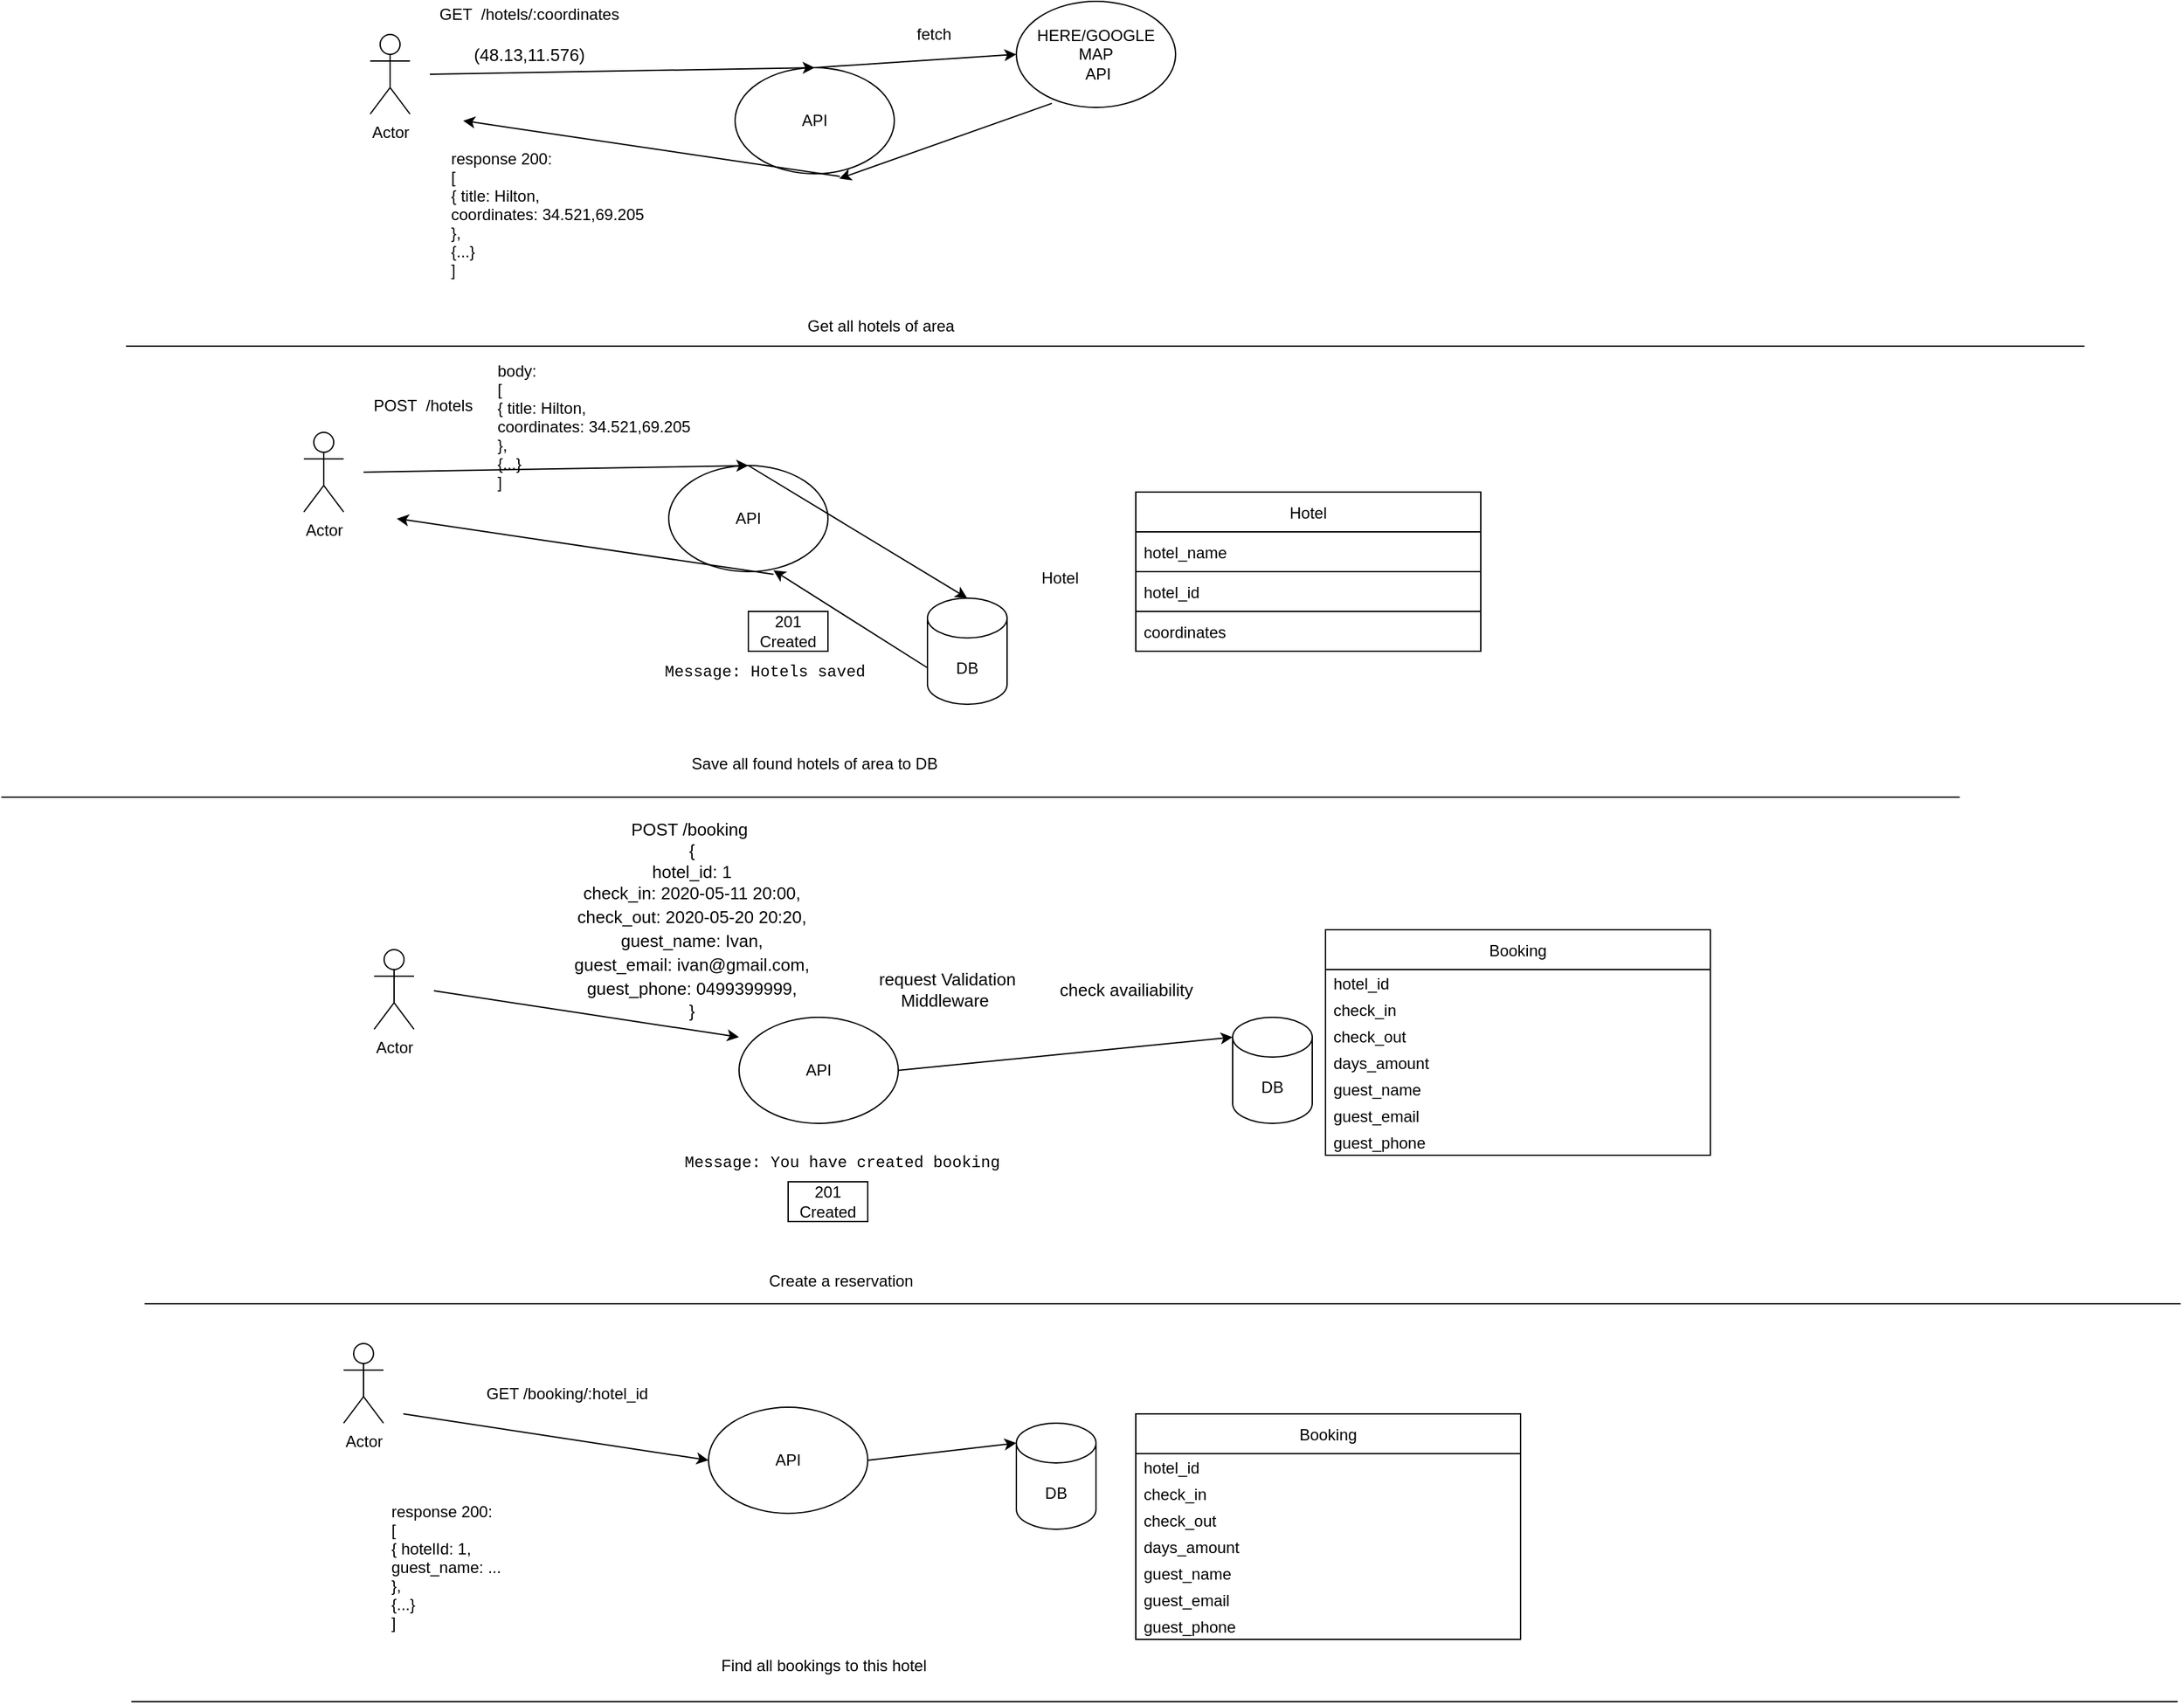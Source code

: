 <mxfile version="16.4.0" type="device"><diagram id="ATHjyOl39RNGTqojgl77" name="Страница 1"><mxGraphModel dx="4726" dy="905" grid="1" gridSize="10" guides="1" tooltips="1" connect="1" arrows="1" fold="1" page="1" pageScale="1" pageWidth="3300" pageHeight="2339" math="0" shadow="0"><root><mxCell id="0"/><mxCell id="1" parent="0"/><mxCell id="H8tYQLbt_klwQBrZc8JT-2" value="Booking" style="swimlane;fontStyle=0;childLayout=stackLayout;horizontal=1;startSize=30;horizontalStack=0;resizeParent=1;resizeParentMax=0;resizeLast=0;collapsible=1;marginBottom=0;fillColor=#FFFFFF;strokeColor=#000000;" parent="1" vertex="1"><mxGeometry x="900" y="720" width="290" height="170" as="geometry"/></mxCell><mxCell id="H8tYQLbt_klwQBrZc8JT-3" value="hotel_id" style="text;strokeColor=none;fillColor=none;align=left;verticalAlign=middle;spacingLeft=4;spacingRight=4;overflow=hidden;points=[[0,0.5],[1,0.5]];portConstraint=eastwest;rotatable=0;" parent="H8tYQLbt_klwQBrZc8JT-2" vertex="1"><mxGeometry y="30" width="290" height="20" as="geometry"/></mxCell><mxCell id="H8tYQLbt_klwQBrZc8JT-19" value="check_in" style="text;strokeColor=none;fillColor=none;align=left;verticalAlign=middle;spacingLeft=4;spacingRight=4;overflow=hidden;points=[[0,0.5],[1,0.5]];portConstraint=eastwest;rotatable=0;" parent="H8tYQLbt_klwQBrZc8JT-2" vertex="1"><mxGeometry y="50" width="290" height="20" as="geometry"/></mxCell><mxCell id="H8tYQLbt_klwQBrZc8JT-4" value="check_out" style="text;strokeColor=none;fillColor=none;align=left;verticalAlign=middle;spacingLeft=4;spacingRight=4;overflow=hidden;points=[[0,0.5],[1,0.5]];portConstraint=eastwest;rotatable=0;" parent="H8tYQLbt_klwQBrZc8JT-2" vertex="1"><mxGeometry y="70" width="290" height="20" as="geometry"/></mxCell><mxCell id="H8tYQLbt_klwQBrZc8JT-5" value="days_amount " style="text;strokeColor=none;fillColor=none;align=left;verticalAlign=middle;spacingLeft=4;spacingRight=4;overflow=hidden;points=[[0,0.5],[1,0.5]];portConstraint=eastwest;rotatable=0;" parent="H8tYQLbt_klwQBrZc8JT-2" vertex="1"><mxGeometry y="90" width="290" height="20" as="geometry"/></mxCell><mxCell id="H8tYQLbt_klwQBrZc8JT-6" value="guest_name" style="text;strokeColor=none;fillColor=none;align=left;verticalAlign=middle;spacingLeft=4;spacingRight=4;overflow=hidden;points=[[0,0.5],[1,0.5]];portConstraint=eastwest;rotatable=0;" parent="H8tYQLbt_klwQBrZc8JT-2" vertex="1"><mxGeometry y="110" width="290" height="20" as="geometry"/></mxCell><mxCell id="H8tYQLbt_klwQBrZc8JT-7" value="guest_email" style="text;strokeColor=none;fillColor=none;align=left;verticalAlign=middle;spacingLeft=4;spacingRight=4;overflow=hidden;points=[[0,0.5],[1,0.5]];portConstraint=eastwest;rotatable=0;" parent="H8tYQLbt_klwQBrZc8JT-2" vertex="1"><mxGeometry y="130" width="290" height="20" as="geometry"/></mxCell><mxCell id="H8tYQLbt_klwQBrZc8JT-8" value="guest_phone" style="text;strokeColor=none;fillColor=none;align=left;verticalAlign=middle;spacingLeft=4;spacingRight=4;overflow=hidden;points=[[0,0.5],[1,0.5]];portConstraint=eastwest;rotatable=0;" parent="H8tYQLbt_klwQBrZc8JT-2" vertex="1"><mxGeometry y="150" width="290" height="20" as="geometry"/></mxCell><mxCell id="H8tYQLbt_klwQBrZc8JT-21" value="API" style="ellipse;whiteSpace=wrap;html=1;" parent="1" vertex="1"><mxGeometry x="455" y="70" width="120" height="80" as="geometry"/></mxCell><mxCell id="H8tYQLbt_klwQBrZc8JT-22" value="" style="endArrow=classic;html=1;rounded=0;exitX=1;exitY=0.75;exitDx=0;exitDy=0;entryX=0.5;entryY=0;entryDx=0;entryDy=0;" parent="1" target="H8tYQLbt_klwQBrZc8JT-21" edge="1"><mxGeometry width="50" height="50" relative="1" as="geometry"><mxPoint x="225" y="75" as="sourcePoint"/><mxPoint x="315" y="160" as="targetPoint"/></mxGeometry></mxCell><mxCell id="H8tYQLbt_klwQBrZc8JT-23" value="GET&amp;nbsp; /hotels/:coordinates&lt;br&gt;&lt;font style=&quot;font-size: 13px&quot;&gt;&lt;br&gt;(48.13,11.576)&lt;/font&gt;" style="text;html=1;strokeColor=none;fillColor=none;align=center;verticalAlign=middle;whiteSpace=wrap;rounded=0;" parent="1" vertex="1"><mxGeometry x="190" y="30" width="220" height="30" as="geometry"/></mxCell><mxCell id="H8tYQLbt_klwQBrZc8JT-24" value="HERE/GOOGLE MAP&lt;br&gt;&amp;nbsp;API" style="ellipse;whiteSpace=wrap;html=1;" parent="1" vertex="1"><mxGeometry x="667" y="20" width="120" height="80" as="geometry"/></mxCell><mxCell id="H8tYQLbt_klwQBrZc8JT-25" value="" style="endArrow=classic;html=1;rounded=0;exitX=0.5;exitY=0;exitDx=0;exitDy=0;entryX=0;entryY=0.5;entryDx=0;entryDy=0;" parent="1" source="H8tYQLbt_klwQBrZc8JT-21" target="H8tYQLbt_klwQBrZc8JT-24" edge="1"><mxGeometry width="50" height="50" relative="1" as="geometry"><mxPoint x="610" y="115" as="sourcePoint"/><mxPoint x="840" y="150" as="targetPoint"/></mxGeometry></mxCell><mxCell id="H8tYQLbt_klwQBrZc8JT-26" value="fetch" style="text;html=1;strokeColor=none;fillColor=none;align=center;verticalAlign=middle;whiteSpace=wrap;rounded=0;" parent="1" vertex="1"><mxGeometry x="575" y="30" width="60" height="30" as="geometry"/></mxCell><mxCell id="H8tYQLbt_klwQBrZc8JT-30" value="Actor" style="shape=umlActor;verticalLabelPosition=bottom;verticalAlign=top;html=1;outlineConnect=0;" parent="1" vertex="1"><mxGeometry x="180" y="45" width="30" height="60" as="geometry"/></mxCell><mxCell id="H8tYQLbt_klwQBrZc8JT-34" value="" style="endArrow=classic;html=1;rounded=0;exitX=0.658;exitY=1.025;exitDx=0;exitDy=0;exitPerimeter=0;" parent="1" source="H8tYQLbt_klwQBrZc8JT-21" edge="1"><mxGeometry width="50" height="50" relative="1" as="geometry"><mxPoint x="440" y="300" as="sourcePoint"/><mxPoint x="250" y="110" as="targetPoint"/></mxGeometry></mxCell><mxCell id="H8tYQLbt_klwQBrZc8JT-36" value="API" style="ellipse;whiteSpace=wrap;html=1;" parent="1" vertex="1"><mxGeometry x="458" y="786" width="120" height="80" as="geometry"/></mxCell><mxCell id="H8tYQLbt_klwQBrZc8JT-37" value="" style="endArrow=classic;html=1;rounded=0;exitX=1;exitY=0.75;exitDx=0;exitDy=0;entryX=0;entryY=0.5;entryDx=0;entryDy=0;" parent="1" edge="1"><mxGeometry width="50" height="50" relative="1" as="geometry"><mxPoint x="228" y="766" as="sourcePoint"/><mxPoint x="458" y="801" as="targetPoint"/></mxGeometry></mxCell><mxCell id="H8tYQLbt_klwQBrZc8JT-43" value="DB" style="shape=cylinder3;whiteSpace=wrap;html=1;boundedLbl=1;backgroundOutline=1;size=15;" parent="1" vertex="1"><mxGeometry x="830" y="786" width="60" height="80" as="geometry"/></mxCell><mxCell id="H8tYQLbt_klwQBrZc8JT-45" value="Actor" style="shape=umlActor;verticalLabelPosition=bottom;verticalAlign=top;html=1;outlineConnect=0;" parent="1" vertex="1"><mxGeometry x="183" y="735" width="30" height="60" as="geometry"/></mxCell><mxCell id="H8tYQLbt_klwQBrZc8JT-50" value="" style="endArrow=none;html=1;rounded=0;" parent="1" edge="1"><mxGeometry width="50" height="50" relative="1" as="geometry"><mxPoint x="-4" y="280" as="sourcePoint"/><mxPoint x="1472" y="280" as="targetPoint"/></mxGeometry></mxCell><mxCell id="H8tYQLbt_klwQBrZc8JT-52" value="" style="endArrow=classic;html=1;rounded=0;exitX=1;exitY=0.5;exitDx=0;exitDy=0;entryX=0;entryY=0;entryDx=0;entryDy=15;entryPerimeter=0;" parent="1" source="H8tYQLbt_klwQBrZc8JT-36" target="H8tYQLbt_klwQBrZc8JT-43" edge="1"><mxGeometry width="50" height="50" relative="1" as="geometry"><mxPoint x="440" y="952" as="sourcePoint"/><mxPoint x="660" y="808" as="targetPoint"/></mxGeometry></mxCell><mxCell id="H8tYQLbt_klwQBrZc8JT-54" value="" style="endArrow=none;html=1;rounded=0;" parent="1" edge="1"><mxGeometry width="50" height="50" relative="1" as="geometry"><mxPoint x="10" y="1002" as="sourcePoint"/><mxPoint x="1544.444" y="1002" as="targetPoint"/></mxGeometry></mxCell><mxCell id="H8tYQLbt_klwQBrZc8JT-64" value="API" style="ellipse;whiteSpace=wrap;html=1;" parent="1" vertex="1"><mxGeometry x="435" y="1080" width="120" height="80" as="geometry"/></mxCell><mxCell id="H8tYQLbt_klwQBrZc8JT-65" value="" style="endArrow=classic;html=1;rounded=0;exitX=1;exitY=0.75;exitDx=0;exitDy=0;entryX=0;entryY=0.5;entryDx=0;entryDy=0;" parent="1" target="H8tYQLbt_klwQBrZc8JT-64" edge="1"><mxGeometry width="50" height="50" relative="1" as="geometry"><mxPoint x="205" y="1085" as="sourcePoint"/><mxPoint x="295" y="1170" as="targetPoint"/></mxGeometry></mxCell><mxCell id="H8tYQLbt_klwQBrZc8JT-66" value="DB" style="shape=cylinder3;whiteSpace=wrap;html=1;boundedLbl=1;backgroundOutline=1;size=15;" parent="1" vertex="1"><mxGeometry x="667" y="1092" width="60" height="80" as="geometry"/></mxCell><mxCell id="H8tYQLbt_klwQBrZc8JT-67" value="Actor" style="shape=umlActor;verticalLabelPosition=bottom;verticalAlign=top;html=1;outlineConnect=0;" parent="1" vertex="1"><mxGeometry x="160" y="1032" width="30" height="60" as="geometry"/></mxCell><mxCell id="H8tYQLbt_klwQBrZc8JT-68" value="GET /booking/:hotel_id" style="text;html=1;strokeColor=none;fillColor=none;align=center;verticalAlign=middle;whiteSpace=wrap;rounded=0;" parent="1" vertex="1"><mxGeometry x="222" y="1055" width="213" height="30" as="geometry"/></mxCell><mxCell id="H8tYQLbt_klwQBrZc8JT-69" value="" style="endArrow=classic;html=1;rounded=0;exitX=1;exitY=0.5;exitDx=0;exitDy=0;entryX=0;entryY=0;entryDx=0;entryDy=15;entryPerimeter=0;" parent="1" source="H8tYQLbt_klwQBrZc8JT-64" target="H8tYQLbt_klwQBrZc8JT-66" edge="1"><mxGeometry width="50" height="50" relative="1" as="geometry"><mxPoint x="417" y="1264" as="sourcePoint"/><mxPoint x="637" y="1120" as="targetPoint"/></mxGeometry></mxCell><mxCell id="H8tYQLbt_klwQBrZc8JT-71" value="" style="endArrow=none;html=1;rounded=0;" parent="1" edge="1"><mxGeometry width="50" height="50" relative="1" as="geometry"><mxPoint y="1302" as="sourcePoint"/><mxPoint x="1542.222" y="1302" as="targetPoint"/></mxGeometry></mxCell><mxCell id="H8tYQLbt_klwQBrZc8JT-72" value="Hotel" style="swimlane;fontStyle=0;childLayout=stackLayout;horizontal=1;startSize=30;horizontalStack=0;resizeParent=1;resizeParentMax=0;resizeLast=0;collapsible=1;marginBottom=0;fillColor=none;strokeColor=#000000;" parent="1" vertex="1"><mxGeometry x="757" y="390" width="260" height="120" as="geometry"><mxRectangle x="760" y="480" width="70" height="30" as="alternateBounds"/></mxGeometry></mxCell><mxCell id="H8tYQLbt_klwQBrZc8JT-73" value="hotel_name" style="text;strokeColor=#000000;fillColor=none;align=left;verticalAlign=middle;spacingLeft=4;spacingRight=4;overflow=hidden;points=[[0,0.5],[1,0.5]];portConstraint=eastwest;rotatable=0;" parent="H8tYQLbt_klwQBrZc8JT-72" vertex="1"><mxGeometry y="30" width="260" height="30" as="geometry"/></mxCell><mxCell id="H8tYQLbt_klwQBrZc8JT-74" value="hotel_id" style="text;strokeColor=none;fillColor=none;align=left;verticalAlign=middle;spacingLeft=4;spacingRight=4;overflow=hidden;points=[[0,0.5],[1,0.5]];portConstraint=eastwest;rotatable=0;" parent="H8tYQLbt_klwQBrZc8JT-72" vertex="1"><mxGeometry y="60" width="260" height="30" as="geometry"/></mxCell><mxCell id="VETFk7P5w_ZGPox7ppAR-6" value="coordinates" style="text;strokeColor=#000000;fillColor=none;align=left;verticalAlign=middle;spacingLeft=4;spacingRight=4;overflow=hidden;points=[[0,0.5],[1,0.5]];portConstraint=eastwest;rotatable=0;" parent="H8tYQLbt_klwQBrZc8JT-72" vertex="1"><mxGeometry y="90" width="260" height="30" as="geometry"/></mxCell><mxCell id="H8tYQLbt_klwQBrZc8JT-75" value="API" style="ellipse;whiteSpace=wrap;html=1;" parent="1" vertex="1"><mxGeometry x="405" y="370" width="120" height="80" as="geometry"/></mxCell><mxCell id="H8tYQLbt_klwQBrZc8JT-76" value="" style="endArrow=classic;html=1;rounded=0;exitX=1;exitY=0.75;exitDx=0;exitDy=0;entryX=0.5;entryY=0;entryDx=0;entryDy=0;" parent="1" target="H8tYQLbt_klwQBrZc8JT-75" edge="1"><mxGeometry width="50" height="50" relative="1" as="geometry"><mxPoint x="175.0" y="375" as="sourcePoint"/><mxPoint x="265" y="460" as="targetPoint"/></mxGeometry></mxCell><mxCell id="H8tYQLbt_klwQBrZc8JT-77" value="POST&amp;nbsp; /hotels" style="text;html=1;strokeColor=none;fillColor=none;align=center;verticalAlign=middle;whiteSpace=wrap;rounded=0;" parent="1" vertex="1"><mxGeometry x="110" y="310" width="220" height="30" as="geometry"/></mxCell><mxCell id="H8tYQLbt_klwQBrZc8JT-79" value="" style="endArrow=classic;html=1;rounded=0;exitX=0.5;exitY=0;exitDx=0;exitDy=0;entryX=0.5;entryY=0;entryDx=0;entryDy=0;entryPerimeter=0;" parent="1" source="H8tYQLbt_klwQBrZc8JT-75" target="H8tYQLbt_klwQBrZc8JT-82" edge="1"><mxGeometry width="50" height="50" relative="1" as="geometry"><mxPoint x="560" y="415" as="sourcePoint"/><mxPoint x="640" y="350" as="targetPoint"/></mxGeometry></mxCell><mxCell id="H8tYQLbt_klwQBrZc8JT-82" value="DB" style="shape=cylinder3;whiteSpace=wrap;html=1;boundedLbl=1;backgroundOutline=1;size=15;" parent="1" vertex="1"><mxGeometry x="600" y="470" width="60" height="80" as="geometry"/></mxCell><mxCell id="H8tYQLbt_klwQBrZc8JT-83" value="Hotel" style="text;html=1;strokeColor=none;fillColor=none;align=center;verticalAlign=middle;whiteSpace=wrap;rounded=0;" parent="1" vertex="1"><mxGeometry x="670" y="440" width="60" height="30" as="geometry"/></mxCell><mxCell id="H8tYQLbt_klwQBrZc8JT-84" value="Actor" style="shape=umlActor;verticalLabelPosition=bottom;verticalAlign=top;html=1;outlineConnect=0;" parent="1" vertex="1"><mxGeometry x="130" y="345" width="30" height="60" as="geometry"/></mxCell><mxCell id="H8tYQLbt_klwQBrZc8JT-86" value="" style="endArrow=classic;html=1;rounded=0;exitX=0;exitY=0;exitDx=0;exitDy=52.5;exitPerimeter=0;entryX=0.658;entryY=0.988;entryDx=0;entryDy=0;entryPerimeter=0;" parent="1" source="H8tYQLbt_klwQBrZc8JT-82" target="H8tYQLbt_klwQBrZc8JT-75" edge="1"><mxGeometry width="50" height="50" relative="1" as="geometry"><mxPoint x="390" y="600" as="sourcePoint"/><mxPoint x="440" y="550" as="targetPoint"/></mxGeometry></mxCell><mxCell id="H8tYQLbt_klwQBrZc8JT-87" value="201 Created" style="text;html=1;strokeColor=#000000;fillColor=none;align=center;verticalAlign=middle;whiteSpace=wrap;rounded=0;" parent="1" vertex="1"><mxGeometry x="465" y="480" width="60" height="30" as="geometry"/></mxCell><mxCell id="H8tYQLbt_klwQBrZc8JT-88" value="" style="endArrow=classic;html=1;rounded=0;exitX=0.658;exitY=1.025;exitDx=0;exitDy=0;exitPerimeter=0;" parent="1" source="H8tYQLbt_klwQBrZc8JT-75" edge="1"><mxGeometry width="50" height="50" relative="1" as="geometry"><mxPoint x="390" y="600" as="sourcePoint"/><mxPoint x="200.0" y="410" as="targetPoint"/></mxGeometry></mxCell><mxCell id="H8tYQLbt_klwQBrZc8JT-89" value="" style="endArrow=none;html=1;rounded=0;" parent="1" edge="1"><mxGeometry width="50" height="50" relative="1" as="geometry"><mxPoint x="-98" y="620" as="sourcePoint"/><mxPoint x="1378" y="620" as="targetPoint"/></mxGeometry></mxCell><mxCell id="H8tYQLbt_klwQBrZc8JT-90" value="" style="endArrow=classic;html=1;rounded=0;exitX=0.223;exitY=0.962;exitDx=0;exitDy=0;exitPerimeter=0;entryX=0.654;entryY=1.046;entryDx=0;entryDy=0;entryPerimeter=0;" parent="1" source="H8tYQLbt_klwQBrZc8JT-24" target="H8tYQLbt_klwQBrZc8JT-21" edge="1"><mxGeometry width="50" height="50" relative="1" as="geometry"><mxPoint x="500" y="280" as="sourcePoint"/><mxPoint x="550" y="230" as="targetPoint"/></mxGeometry></mxCell><mxCell id="H8tYQLbt_klwQBrZc8JT-91" value="response 200:&#10;[&#10;{ title: Hilton,&#10;coordinates: 34.521,69.205 &#10;},&#10;{...}&#10;]" style="text;strokeColor=none;fillColor=none;align=left;verticalAlign=middle;spacingLeft=4;spacingRight=4;overflow=hidden;points=[[0,0.5],[1,0.5]];portConstraint=eastwest;rotatable=0;fontColor=#000000;" parent="1" vertex="1"><mxGeometry x="235" y="120" width="290" height="120" as="geometry"/></mxCell><mxCell id="H8tYQLbt_klwQBrZc8JT-92" value="Get all hotels of area" style="text;html=1;strokeColor=none;fillColor=none;align=center;verticalAlign=middle;whiteSpace=wrap;rounded=0;" parent="1" vertex="1"><mxGeometry x="360" y="250" width="410" height="30" as="geometry"/></mxCell><mxCell id="H8tYQLbt_klwQBrZc8JT-93" value="Save all found hotels of area to DB" style="text;html=1;strokeColor=none;fillColor=none;align=center;verticalAlign=middle;whiteSpace=wrap;rounded=0;" parent="1" vertex="1"><mxGeometry x="310" y="580" width="410" height="30" as="geometry"/></mxCell><mxCell id="H8tYQLbt_klwQBrZc8JT-95" value="Create a reservation" style="text;html=1;strokeColor=none;fillColor=none;align=center;verticalAlign=middle;whiteSpace=wrap;rounded=0;" parent="1" vertex="1"><mxGeometry x="330" y="970" width="410" height="30" as="geometry"/></mxCell><mxCell id="H8tYQLbt_klwQBrZc8JT-96" value="Find all bookings to this hotel" style="text;html=1;strokeColor=none;fillColor=none;align=center;verticalAlign=middle;whiteSpace=wrap;rounded=0;" parent="1" vertex="1"><mxGeometry x="317" y="1260" width="410" height="30" as="geometry"/></mxCell><mxCell id="VETFk7P5w_ZGPox7ppAR-10" value="&lt;font style=&quot;font-size: 13px&quot;&gt;POST /booking&amp;nbsp;&lt;br&gt;{&lt;br&gt;hotel_id: 1&lt;br&gt;&lt;/font&gt;&lt;div style=&quot;line-height: 18px ; font-size: 13px&quot;&gt;&lt;div&gt;&lt;font style=&quot;font-size: 13px&quot;&gt;check_in: 2020-05-11 20:00,&lt;/font&gt;&lt;/div&gt;&lt;div&gt;&lt;font style=&quot;font-size: 13px&quot;&gt;check_out: 2020-05-20 20:20,&lt;br&gt;&lt;/font&gt;&lt;/div&gt;&lt;div&gt;&lt;font style=&quot;font-size: 13px&quot;&gt;guest_name: Ivan,&lt;/font&gt;&lt;/div&gt;&lt;div&gt;&lt;font style=&quot;font-size: 13px&quot;&gt;guest_email: ivan@gmail.com,&lt;/font&gt;&lt;/div&gt;&lt;div&gt;&lt;font style=&quot;font-size: 13px&quot;&gt;guest_phone: 0499399999,&lt;/font&gt;&lt;/div&gt;&lt;/div&gt;&lt;span style=&quot;font-size: 13px&quot;&gt;&lt;font style=&quot;font-size: 13px&quot;&gt;    }&lt;/font&gt;&lt;/span&gt;" style="text;html=1;strokeColor=none;fillColor=none;align=center;verticalAlign=middle;whiteSpace=wrap;rounded=0;opacity=0;" parent="1" vertex="1"><mxGeometry x="210" y="659" width="425" height="108" as="geometry"/></mxCell><mxCell id="VETFk7P5w_ZGPox7ppAR-12" value="201 Created" style="text;html=1;strokeColor=#000000;fillColor=#FFFFFF;align=center;verticalAlign=middle;whiteSpace=wrap;rounded=0;" parent="1" vertex="1"><mxGeometry x="495" y="910" width="60" height="30" as="geometry"/></mxCell><mxCell id="yHt11auWxYJkolNNhwEE-4" value="body:&#10;[&#10;{ title: Hilton,&#10;coordinates: 34.521,69.205 &#10;},&#10;{...}&#10;]" style="text;strokeColor=none;fillColor=none;align=left;verticalAlign=middle;spacingLeft=4;spacingRight=4;overflow=hidden;points=[[0,0.5],[1,0.5]];portConstraint=eastwest;rotatable=0;fontColor=#000000;" vertex="1" parent="1"><mxGeometry x="270" y="280" width="290" height="120" as="geometry"/></mxCell><mxCell id="yHt11auWxYJkolNNhwEE-5" value="&lt;div style=&quot;font-family: &amp;#34;menlo&amp;#34; , &amp;#34;monaco&amp;#34; , &amp;#34;courier new&amp;#34; , monospace ; font-weight: normal ; font-size: 12px ; line-height: 18px&quot;&gt;&lt;div&gt;&lt;span style=&quot;background-color: rgb(255 , 255 , 255)&quot;&gt;Message: Hotels saved&lt;/span&gt;&lt;/div&gt;&lt;/div&gt;" style="text;whiteSpace=wrap;html=1;fontSize=13;fontColor=#000000;" vertex="1" parent="1"><mxGeometry x="400" y="510" width="155" height="30" as="geometry"/></mxCell><mxCell id="yHt11auWxYJkolNNhwEE-7" value="request Validation&lt;br&gt;Middleware&amp;nbsp;" style="rounded=0;whiteSpace=wrap;html=1;labelBackgroundColor=none;fontSize=13;fontColor=#000000;strokeColor=default;fillColor=none;opacity=0;" vertex="1" parent="1"><mxGeometry x="555" y="735" width="120" height="60" as="geometry"/></mxCell><mxCell id="yHt11auWxYJkolNNhwEE-9" value="check availiability" style="rounded=0;whiteSpace=wrap;html=1;labelBackgroundColor=none;fontSize=13;fontColor=#000000;strokeColor=default;fillColor=none;opacity=0;" vertex="1" parent="1"><mxGeometry x="690" y="735" width="120" height="60" as="geometry"/></mxCell><mxCell id="yHt11auWxYJkolNNhwEE-10" value="&lt;div style=&quot;font-family: &amp;#34;menlo&amp;#34; , &amp;#34;monaco&amp;#34; , &amp;#34;courier new&amp;#34; , monospace ; font-weight: normal ; font-size: 12px ; line-height: 18px&quot;&gt;&lt;div style=&quot;font-family: &amp;#34;menlo&amp;#34; , &amp;#34;monaco&amp;#34; , &amp;#34;courier new&amp;#34; , monospace ; line-height: 18px&quot;&gt;&lt;span style=&quot;background-color: rgb(255 , 255 , 255)&quot;&gt;Message: You have created booking&lt;/span&gt;&lt;/div&gt;&lt;/div&gt;" style="text;whiteSpace=wrap;html=1;fontSize=13;fontColor=#000000;" vertex="1" parent="1"><mxGeometry x="415" y="880" width="245" height="30" as="geometry"/></mxCell><mxCell id="yHt11auWxYJkolNNhwEE-11" value="Booking" style="swimlane;fontStyle=0;childLayout=stackLayout;horizontal=1;startSize=30;horizontalStack=0;resizeParent=1;resizeParentMax=0;resizeLast=0;collapsible=1;marginBottom=0;fillColor=#FFFFFF;strokeColor=#000000;" vertex="1" parent="1"><mxGeometry x="757" y="1085" width="290" height="170" as="geometry"/></mxCell><mxCell id="yHt11auWxYJkolNNhwEE-12" value="hotel_id" style="text;strokeColor=none;fillColor=none;align=left;verticalAlign=middle;spacingLeft=4;spacingRight=4;overflow=hidden;points=[[0,0.5],[1,0.5]];portConstraint=eastwest;rotatable=0;" vertex="1" parent="yHt11auWxYJkolNNhwEE-11"><mxGeometry y="30" width="290" height="20" as="geometry"/></mxCell><mxCell id="yHt11auWxYJkolNNhwEE-13" value="check_in" style="text;strokeColor=none;fillColor=none;align=left;verticalAlign=middle;spacingLeft=4;spacingRight=4;overflow=hidden;points=[[0,0.5],[1,0.5]];portConstraint=eastwest;rotatable=0;" vertex="1" parent="yHt11auWxYJkolNNhwEE-11"><mxGeometry y="50" width="290" height="20" as="geometry"/></mxCell><mxCell id="yHt11auWxYJkolNNhwEE-14" value="check_out" style="text;strokeColor=none;fillColor=none;align=left;verticalAlign=middle;spacingLeft=4;spacingRight=4;overflow=hidden;points=[[0,0.5],[1,0.5]];portConstraint=eastwest;rotatable=0;" vertex="1" parent="yHt11auWxYJkolNNhwEE-11"><mxGeometry y="70" width="290" height="20" as="geometry"/></mxCell><mxCell id="yHt11auWxYJkolNNhwEE-15" value="days_amount" style="text;strokeColor=none;fillColor=none;align=left;verticalAlign=middle;spacingLeft=4;spacingRight=4;overflow=hidden;points=[[0,0.5],[1,0.5]];portConstraint=eastwest;rotatable=0;" vertex="1" parent="yHt11auWxYJkolNNhwEE-11"><mxGeometry y="90" width="290" height="20" as="geometry"/></mxCell><mxCell id="yHt11auWxYJkolNNhwEE-16" value="guest_name" style="text;strokeColor=none;fillColor=none;align=left;verticalAlign=middle;spacingLeft=4;spacingRight=4;overflow=hidden;points=[[0,0.5],[1,0.5]];portConstraint=eastwest;rotatable=0;" vertex="1" parent="yHt11auWxYJkolNNhwEE-11"><mxGeometry y="110" width="290" height="20" as="geometry"/></mxCell><mxCell id="yHt11auWxYJkolNNhwEE-17" value="guest_email" style="text;strokeColor=none;fillColor=none;align=left;verticalAlign=middle;spacingLeft=4;spacingRight=4;overflow=hidden;points=[[0,0.5],[1,0.5]];portConstraint=eastwest;rotatable=0;" vertex="1" parent="yHt11auWxYJkolNNhwEE-11"><mxGeometry y="130" width="290" height="20" as="geometry"/></mxCell><mxCell id="yHt11auWxYJkolNNhwEE-18" value="guest_phone" style="text;strokeColor=none;fillColor=none;align=left;verticalAlign=middle;spacingLeft=4;spacingRight=4;overflow=hidden;points=[[0,0.5],[1,0.5]];portConstraint=eastwest;rotatable=0;" vertex="1" parent="yHt11auWxYJkolNNhwEE-11"><mxGeometry y="150" width="290" height="20" as="geometry"/></mxCell><mxCell id="yHt11auWxYJkolNNhwEE-19" value="response 200:&#10;[&#10;{ hotelId: 1,&#10;guest_name: ... &#10;},&#10;{...}&#10;]" style="text;strokeColor=none;fillColor=none;align=left;verticalAlign=middle;spacingLeft=4;spacingRight=4;overflow=hidden;points=[[0,0.5],[1,0.5]];portConstraint=eastwest;rotatable=0;fontColor=#000000;" vertex="1" parent="1"><mxGeometry x="190" y="1140" width="290" height="120" as="geometry"/></mxCell></root></mxGraphModel></diagram></mxfile>